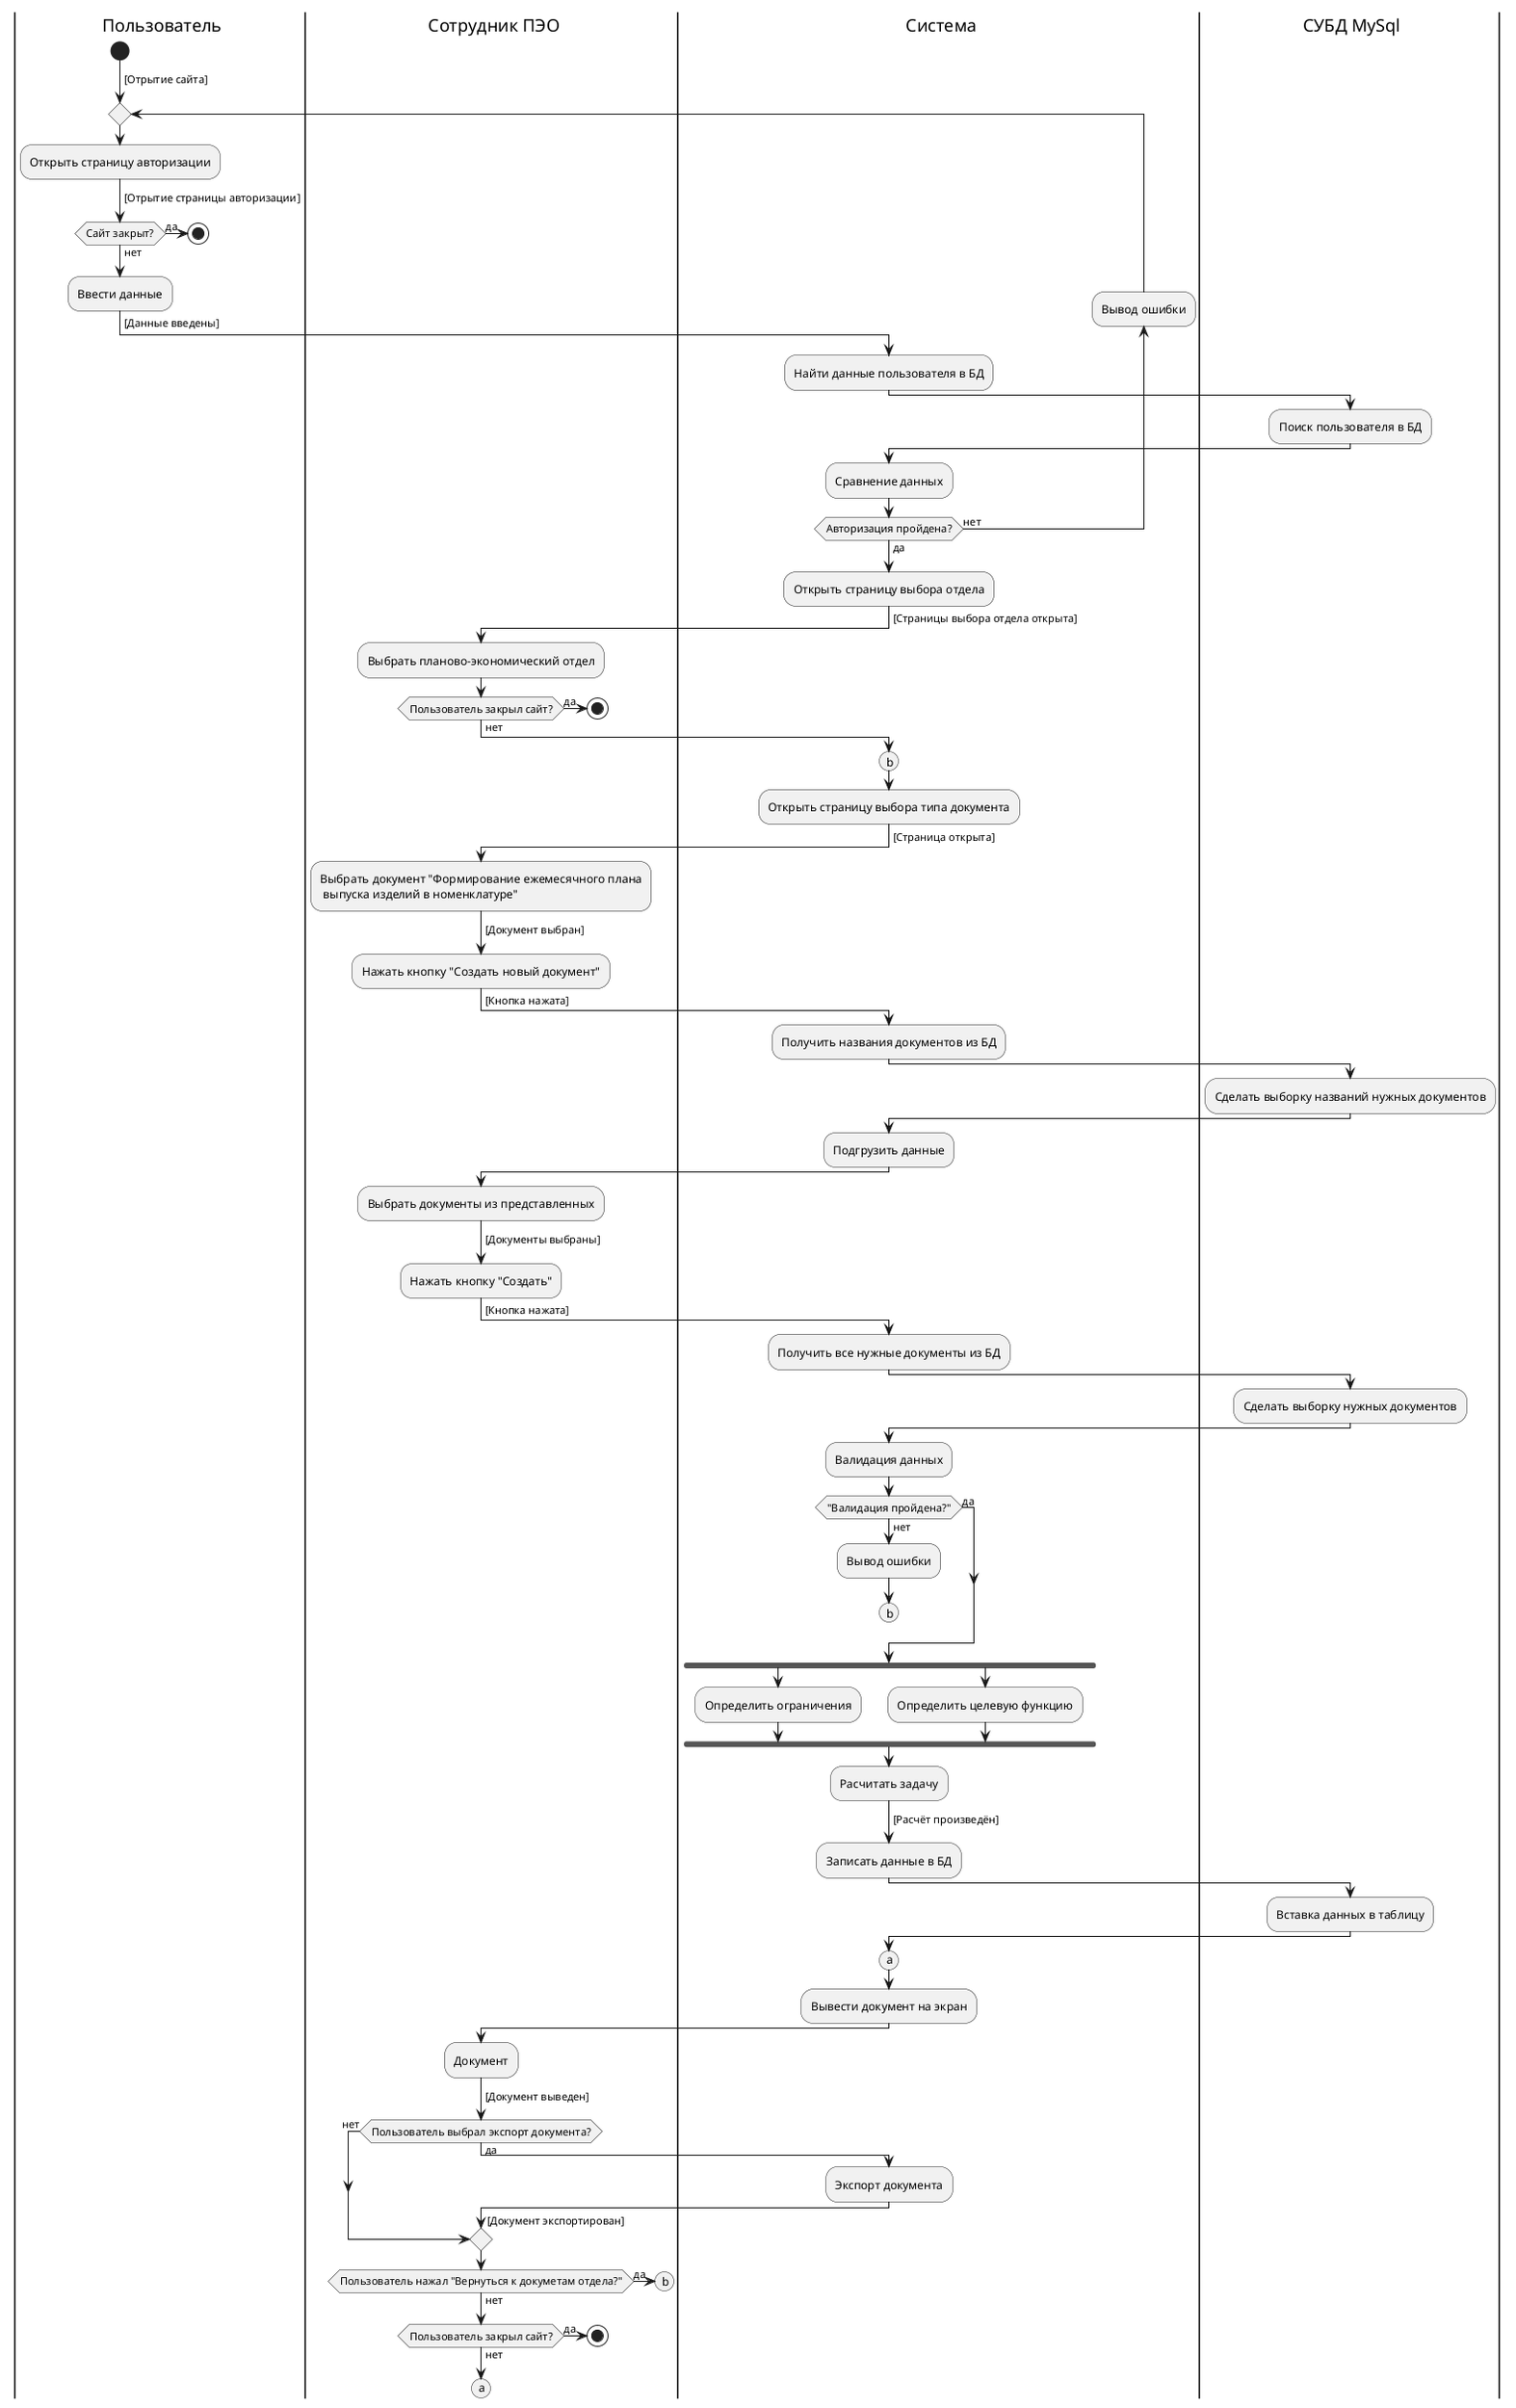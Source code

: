 ﻿@startuml
'https://plantuml.com/activity-diagram-beta


|abstr| Пользователь
|user| Сотрудник ПЭО

|abstr|

start
->[Отрытие сайта];
repeat
    :Открыть страницу авторизации;
    -> [Отрытие страницы авторизации];
    if (Сайт закрыт?) then (нет)
    else (да)
        stop
    endif  
    :Ввести данные;
    -> [Данные введены];
    
|sys| Система
    :Найти данные пользователя в БД;
    
|bd| СУБД MySql
    :Поиск пользователя в БД;
    
|sys| Система
    :Сравнение данных;
    backward :Вывод ошибки;
    repeat while(Авторизация пройдена?) is (нет) not (да)
    :Открыть страницу выбора отдела;


|user|
      -> [Cтраницы выбора отдела открыта];
      :Выбрать планово-экономический отдел;
       if (Пользователь закрыл сайт?) then (нет)
          else (да)
              stop
          endif  

|sys| 
        (b)
        :Открыть страницу выбора типа документа;
        ->[Страница открыта];
|user|
        :Выбрать документ "Формирование ежемесячного плана\n выпуска изделий в номенклатуре";
        -> [Документ выбран];
        'label ff;
        :Нажать кнопку "Создать новый документ";
        -> [Кнопка нажата];
|sys|         
        :Получить названия документов из БД;
        
|bd|    
        :Сделать выборку названий нужных документов;
        
|sys| 
        :Подгрузить данные;        
|user|
        :Выбрать документы из представленных;
        -> [Документы выбраны];
        
        :Нажать кнопку "Создать";
        'validate
        -> [Кнопка нажата];
|sys| 
        :Получить все нужные документы из БД;
|bd|    
        :Сделать выборку нужных документов;
|sys|
        :Валидация данных;
        if("Валидация пройдена?") then (да)
        else (нет)
            :Вывод ошибки;
            (b)
            detach
        endif
	    fork
            :Определить ограничения;
        fork again
            :Определить целевую функцию;
        end fork
        :Расчитать задачу;
        ->[Расчёт произведён];
        :Записать данные в БД;
|bd|    
        :Вставка данных в таблицу;
        
|sys|
        (a)
        :Вывести документ на экран;
                 
|user|    
        :Документ;    
       
     ->[Документ выведен];


        if (Пользователь выбрал экспорт документа?) then (да)
|sys|
            :Экспорт документа;
            ->[Документ экспортирован];
            
        else (нет)    
        endif  
|user|         
         if (Пользователь нажал "Вернуться к докуметам отдела?") then (нет)
          else (да)
               (b)
               detach
          endif 
         if (Пользователь закрыл сайт?) then (нет)
            else (да)
                stop
            endif 
       (a)
       detach    
@enduml
